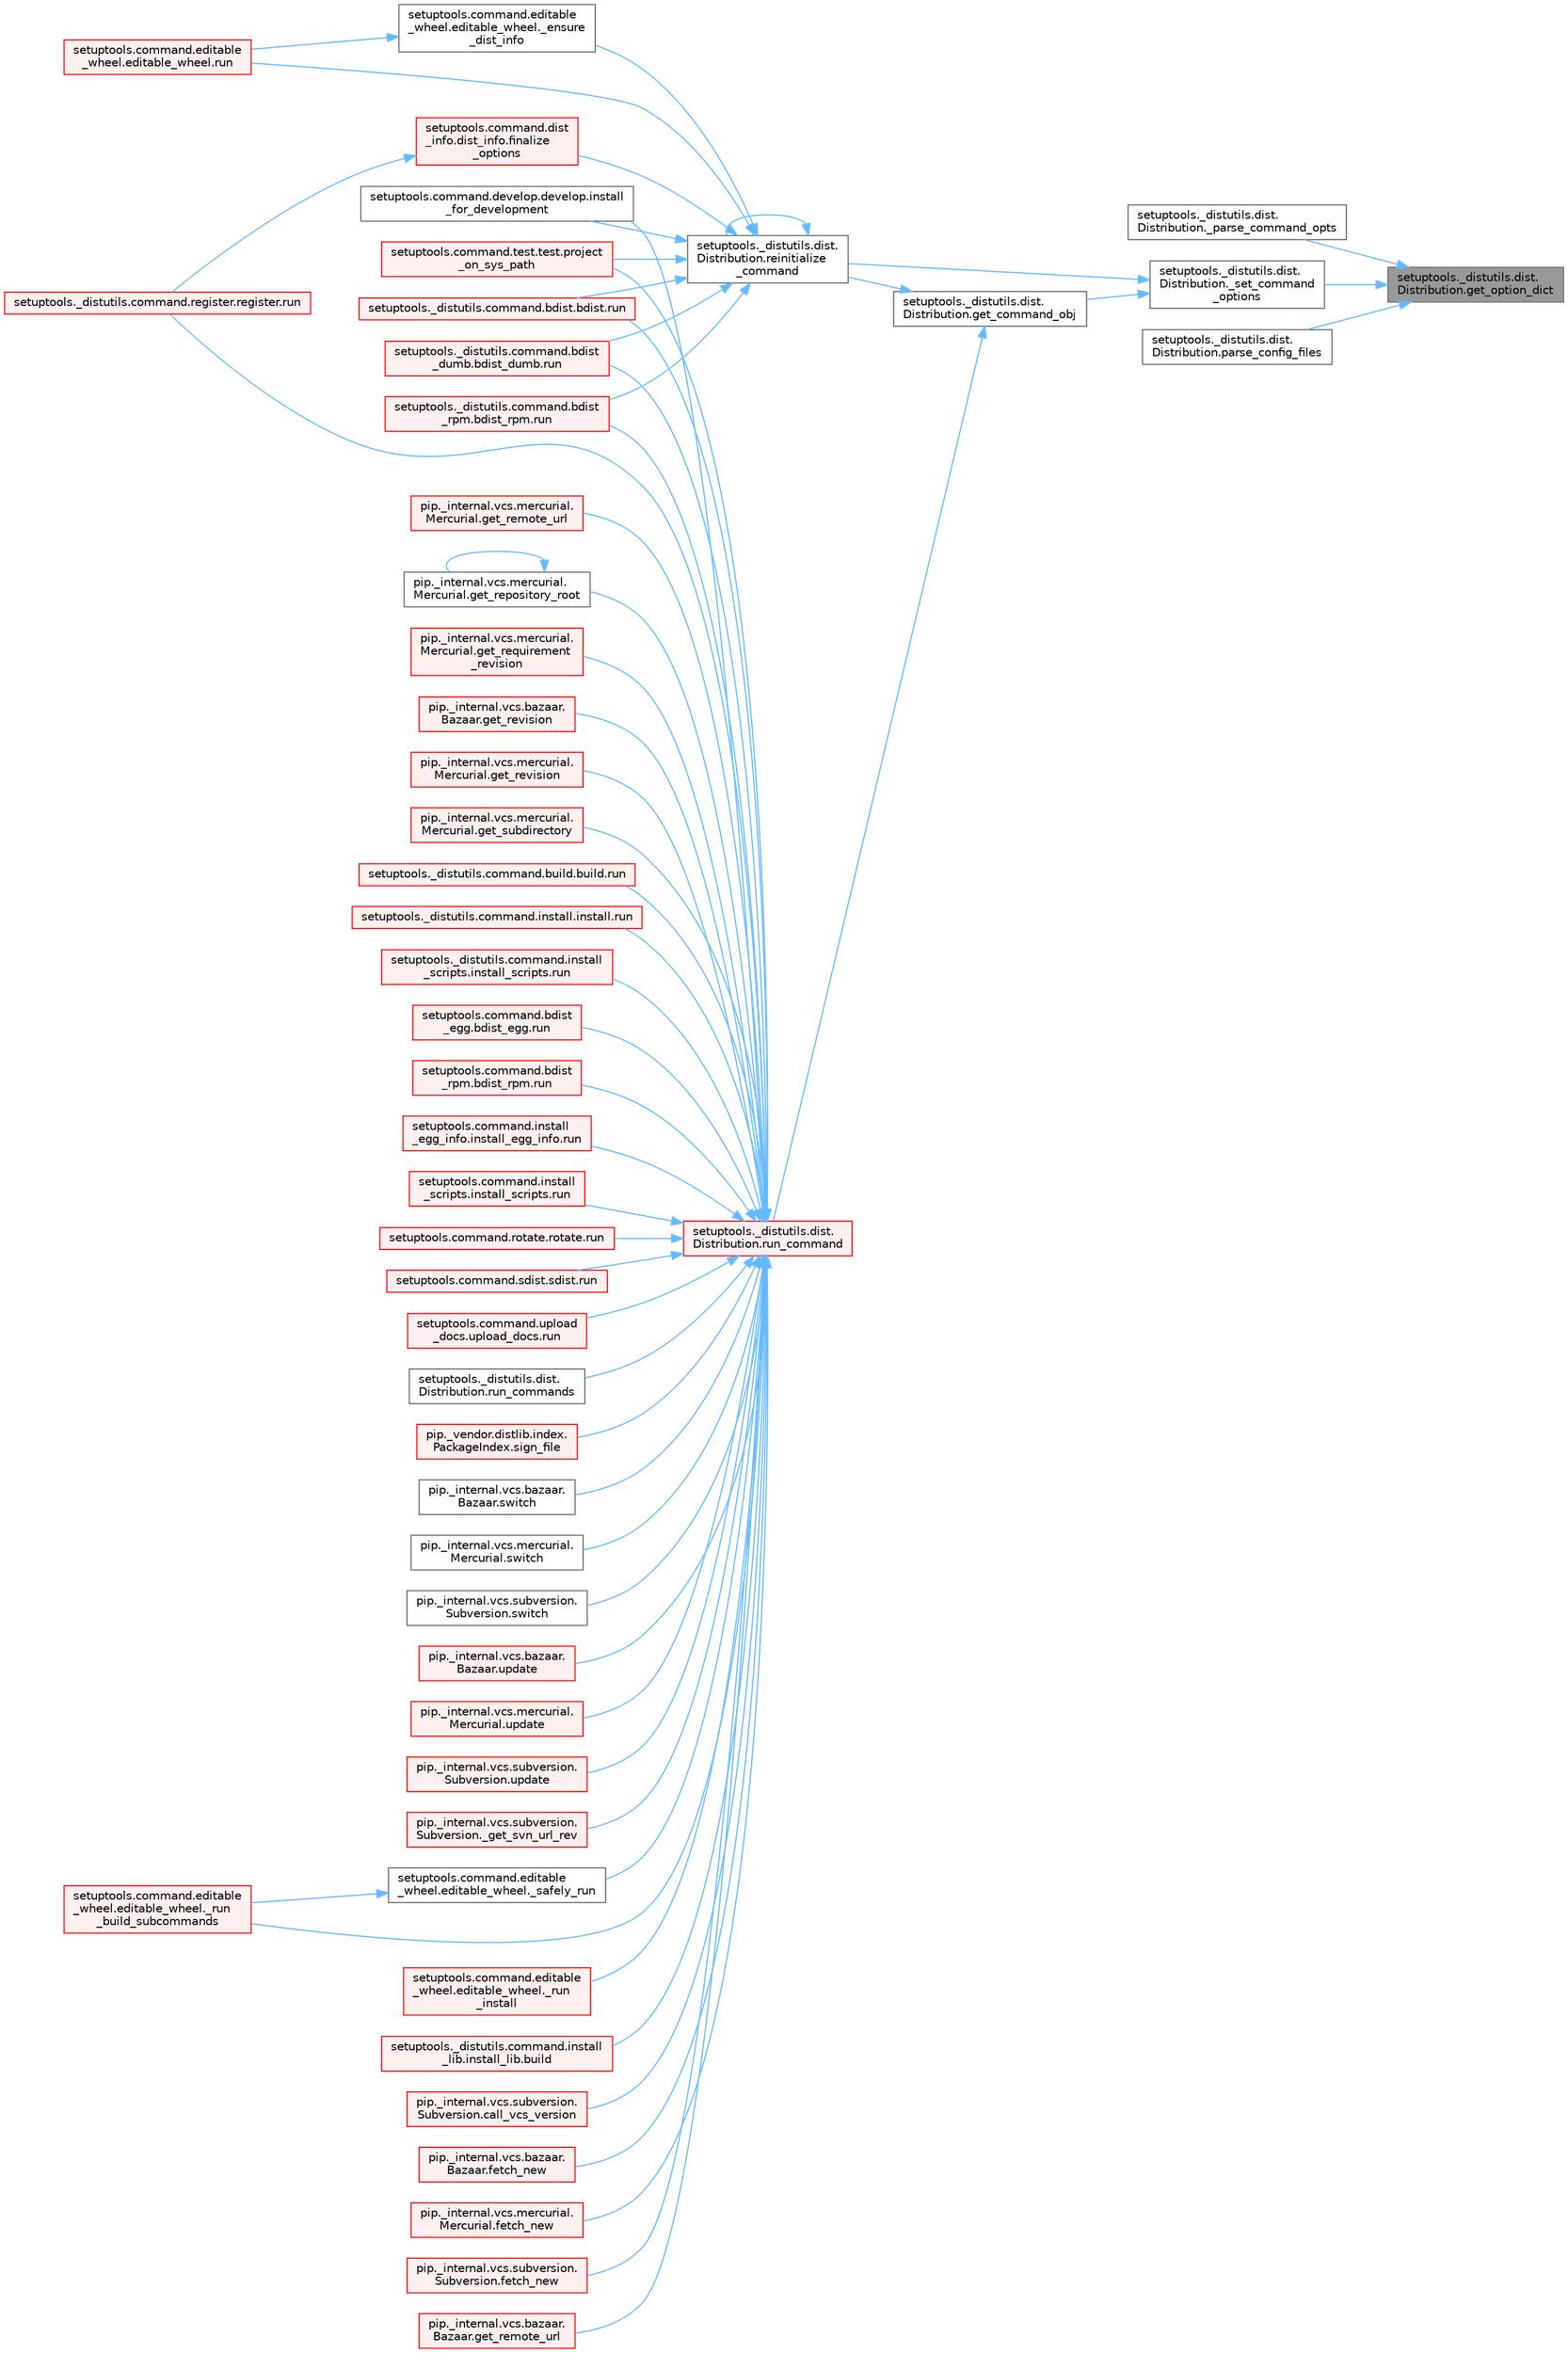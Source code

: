digraph "setuptools._distutils.dist.Distribution.get_option_dict"
{
 // LATEX_PDF_SIZE
  bgcolor="transparent";
  edge [fontname=Helvetica,fontsize=10,labelfontname=Helvetica,labelfontsize=10];
  node [fontname=Helvetica,fontsize=10,shape=box,height=0.2,width=0.4];
  rankdir="RL";
  Node1 [id="Node000001",label="setuptools._distutils.dist.\lDistribution.get_option_dict",height=0.2,width=0.4,color="gray40", fillcolor="grey60", style="filled", fontcolor="black",tooltip=" "];
  Node1 -> Node2 [id="edge1_Node000001_Node000002",dir="back",color="steelblue1",style="solid",tooltip=" "];
  Node2 [id="Node000002",label="setuptools._distutils.dist.\lDistribution._parse_command_opts",height=0.2,width=0.4,color="grey40", fillcolor="white", style="filled",URL="$classsetuptools_1_1__distutils_1_1dist_1_1_distribution.html#adc7b5122bd313cc0c091b2078ecb6c0a",tooltip=" "];
  Node1 -> Node3 [id="edge2_Node000001_Node000003",dir="back",color="steelblue1",style="solid",tooltip=" "];
  Node3 [id="Node000003",label="setuptools._distutils.dist.\lDistribution._set_command\l_options",height=0.2,width=0.4,color="grey40", fillcolor="white", style="filled",URL="$classsetuptools_1_1__distutils_1_1dist_1_1_distribution.html#a18f0a5852aea0864878a3ff850317e8e",tooltip=" "];
  Node3 -> Node4 [id="edge3_Node000003_Node000004",dir="back",color="steelblue1",style="solid",tooltip=" "];
  Node4 [id="Node000004",label="setuptools._distutils.dist.\lDistribution.get_command_obj",height=0.2,width=0.4,color="grey40", fillcolor="white", style="filled",URL="$classsetuptools_1_1__distutils_1_1dist_1_1_distribution.html#a80e8e7bbd4549f6bcfc1203aa0a78690",tooltip=" "];
  Node4 -> Node5 [id="edge4_Node000004_Node000005",dir="back",color="steelblue1",style="solid",tooltip=" "];
  Node5 [id="Node000005",label="setuptools._distutils.dist.\lDistribution.reinitialize\l_command",height=0.2,width=0.4,color="grey40", fillcolor="white", style="filled",URL="$classsetuptools_1_1__distutils_1_1dist_1_1_distribution.html#af2c7f4e88aef83b7998790901d61690c",tooltip=" "];
  Node5 -> Node6 [id="edge5_Node000005_Node000006",dir="back",color="steelblue1",style="solid",tooltip=" "];
  Node6 [id="Node000006",label="setuptools.command.editable\l_wheel.editable_wheel._ensure\l_dist_info",height=0.2,width=0.4,color="grey40", fillcolor="white", style="filled",URL="$classsetuptools_1_1command_1_1editable__wheel_1_1editable__wheel.html#a32893594f23387e938e94fa715d91079",tooltip=" "];
  Node6 -> Node7 [id="edge6_Node000006_Node000007",dir="back",color="steelblue1",style="solid",tooltip=" "];
  Node7 [id="Node000007",label="setuptools.command.editable\l_wheel.editable_wheel.run",height=0.2,width=0.4,color="red", fillcolor="#FFF0F0", style="filled",URL="$classsetuptools_1_1command_1_1editable__wheel_1_1editable__wheel.html#a6181422bbe946a10478b3a2365bfc848",tooltip=" "];
  Node5 -> Node12 [id="edge7_Node000005_Node000012",dir="back",color="steelblue1",style="solid",tooltip=" "];
  Node12 [id="Node000012",label="setuptools.command.dist\l_info.dist_info.finalize\l_options",height=0.2,width=0.4,color="red", fillcolor="#FFF0F0", style="filled",URL="$classsetuptools_1_1command_1_1dist__info_1_1dist__info.html#a1d2714e2ca4129b5b846f52e4c8e3a64",tooltip=" "];
  Node12 -> Node14 [id="edge8_Node000012_Node000014",dir="back",color="steelblue1",style="solid",tooltip=" "];
  Node14 [id="Node000014",label="setuptools._distutils.command.register.register.run",height=0.2,width=0.4,color="red", fillcolor="#FFF0F0", style="filled",URL="$classsetuptools_1_1__distutils_1_1command_1_1register_1_1register.html#a2c04b126757f477c907033d7f3d0e169",tooltip=" "];
  Node5 -> Node15 [id="edge9_Node000005_Node000015",dir="back",color="steelblue1",style="solid",tooltip=" "];
  Node15 [id="Node000015",label="setuptools.command.develop.develop.install\l_for_development",height=0.2,width=0.4,color="grey40", fillcolor="white", style="filled",URL="$classsetuptools_1_1command_1_1develop_1_1develop.html#a35de7e3f44f8096f0334bc5bae4f3966",tooltip=" "];
  Node5 -> Node16 [id="edge10_Node000005_Node000016",dir="back",color="steelblue1",style="solid",tooltip=" "];
  Node16 [id="Node000016",label="setuptools.command.test.test.project\l_on_sys_path",height=0.2,width=0.4,color="red", fillcolor="#FFF0F0", style="filled",URL="$classsetuptools_1_1command_1_1test_1_1test.html#a5b270df5600b6d95c1e0e05e539897a8",tooltip=" "];
  Node5 -> Node5 [id="edge11_Node000005_Node000005",dir="back",color="steelblue1",style="solid",tooltip=" "];
  Node5 -> Node18 [id="edge12_Node000005_Node000018",dir="back",color="steelblue1",style="solid",tooltip=" "];
  Node18 [id="Node000018",label="setuptools._distutils.command.bdist.bdist.run",height=0.2,width=0.4,color="red", fillcolor="#FFF0F0", style="filled",URL="$classsetuptools_1_1__distutils_1_1command_1_1bdist_1_1bdist.html#a6862e6e3bb065ba86a2c337652fbb864",tooltip=" "];
  Node5 -> Node19 [id="edge13_Node000005_Node000019",dir="back",color="steelblue1",style="solid",tooltip=" "];
  Node19 [id="Node000019",label="setuptools._distutils.command.bdist\l_dumb.bdist_dumb.run",height=0.2,width=0.4,color="red", fillcolor="#FFF0F0", style="filled",URL="$classsetuptools_1_1__distutils_1_1command_1_1bdist__dumb_1_1bdist__dumb.html#a1ddf2b2f2332fed447e1f22a0cf6e129",tooltip=" "];
  Node5 -> Node20 [id="edge14_Node000005_Node000020",dir="back",color="steelblue1",style="solid",tooltip=" "];
  Node20 [id="Node000020",label="setuptools._distutils.command.bdist\l_rpm.bdist_rpm.run",height=0.2,width=0.4,color="red", fillcolor="#FFF0F0", style="filled",URL="$classsetuptools_1_1__distutils_1_1command_1_1bdist__rpm_1_1bdist__rpm.html#adcee42c05da0e307fe50ccba1f7efd75",tooltip=" "];
  Node5 -> Node7 [id="edge15_Node000005_Node000007",dir="back",color="steelblue1",style="solid",tooltip=" "];
  Node4 -> Node21 [id="edge16_Node000004_Node000021",dir="back",color="steelblue1",style="solid",tooltip=" "];
  Node21 [id="Node000021",label="setuptools._distutils.dist.\lDistribution.run_command",height=0.2,width=0.4,color="red", fillcolor="#FFF0F0", style="filled",URL="$classsetuptools_1_1__distutils_1_1dist_1_1_distribution.html#af88f5c28eb0069f7f38d97a6ec0b6aa3",tooltip=" "];
  Node21 -> Node22 [id="edge17_Node000021_Node000022",dir="back",color="steelblue1",style="solid",tooltip=" "];
  Node22 [id="Node000022",label="pip._internal.vcs.subversion.\lSubversion._get_svn_url_rev",height=0.2,width=0.4,color="red", fillcolor="#FFF0F0", style="filled",URL="$classpip_1_1__internal_1_1vcs_1_1subversion_1_1_subversion.html#a561b918238c7b04a4b7ddee4a5570f9f",tooltip=" "];
  Node21 -> Node27 [id="edge18_Node000021_Node000027",dir="back",color="steelblue1",style="solid",tooltip=" "];
  Node27 [id="Node000027",label="setuptools.command.editable\l_wheel.editable_wheel._run\l_build_subcommands",height=0.2,width=0.4,color="red", fillcolor="#FFF0F0", style="filled",URL="$classsetuptools_1_1command_1_1editable__wheel_1_1editable__wheel.html#a5a1d2b004b213e6e74118156431e9475",tooltip=" "];
  Node21 -> Node30 [id="edge19_Node000021_Node000030",dir="back",color="steelblue1",style="solid",tooltip=" "];
  Node30 [id="Node000030",label="setuptools.command.editable\l_wheel.editable_wheel._run\l_install",height=0.2,width=0.4,color="red", fillcolor="#FFF0F0", style="filled",URL="$classsetuptools_1_1command_1_1editable__wheel_1_1editable__wheel.html#aba952add5a0ce87ee98e3c00882a08d6",tooltip=" "];
  Node21 -> Node31 [id="edge20_Node000021_Node000031",dir="back",color="steelblue1",style="solid",tooltip=" "];
  Node31 [id="Node000031",label="setuptools.command.editable\l_wheel.editable_wheel._safely_run",height=0.2,width=0.4,color="grey40", fillcolor="white", style="filled",URL="$classsetuptools_1_1command_1_1editable__wheel_1_1editable__wheel.html#a6da651144035301b28de27c71676f28a",tooltip=" "];
  Node31 -> Node27 [id="edge21_Node000031_Node000027",dir="back",color="steelblue1",style="solid",tooltip=" "];
  Node21 -> Node32 [id="edge22_Node000021_Node000032",dir="back",color="steelblue1",style="solid",tooltip=" "];
  Node32 [id="Node000032",label="setuptools._distutils.command.install\l_lib.install_lib.build",height=0.2,width=0.4,color="red", fillcolor="#FFF0F0", style="filled",URL="$classsetuptools_1_1__distutils_1_1command_1_1install__lib_1_1install__lib.html#a768766a6c24f04a7de30fbe94e3c4aa4",tooltip=" "];
  Node21 -> Node35 [id="edge23_Node000021_Node000035",dir="back",color="steelblue1",style="solid",tooltip=" "];
  Node35 [id="Node000035",label="pip._internal.vcs.subversion.\lSubversion.call_vcs_version",height=0.2,width=0.4,color="red", fillcolor="#FFF0F0", style="filled",URL="$classpip_1_1__internal_1_1vcs_1_1subversion_1_1_subversion.html#a4b081bea84b9d238f0f2fb6358d51168",tooltip=" "];
  Node21 -> Node2338 [id="edge24_Node000021_Node002338",dir="back",color="steelblue1",style="solid",tooltip=" "];
  Node2338 [id="Node002338",label="pip._internal.vcs.bazaar.\lBazaar.fetch_new",height=0.2,width=0.4,color="red", fillcolor="#FFF0F0", style="filled",URL="$classpip_1_1__internal_1_1vcs_1_1bazaar_1_1_bazaar.html#acafcbf2930a1cfdf60c30f760d6e07bb",tooltip=" "];
  Node21 -> Node2339 [id="edge25_Node000021_Node002339",dir="back",color="steelblue1",style="solid",tooltip=" "];
  Node2339 [id="Node002339",label="pip._internal.vcs.mercurial.\lMercurial.fetch_new",height=0.2,width=0.4,color="red", fillcolor="#FFF0F0", style="filled",URL="$classpip_1_1__internal_1_1vcs_1_1mercurial_1_1_mercurial.html#ae29d60a7ff4cdd5a5f6f5924aab0705c",tooltip=" "];
  Node21 -> Node38 [id="edge26_Node000021_Node000038",dir="back",color="steelblue1",style="solid",tooltip=" "];
  Node38 [id="Node000038",label="pip._internal.vcs.subversion.\lSubversion.fetch_new",height=0.2,width=0.4,color="red", fillcolor="#FFF0F0", style="filled",URL="$classpip_1_1__internal_1_1vcs_1_1subversion_1_1_subversion.html#a77872d266502778f01705398673cd459",tooltip=" "];
  Node21 -> Node2340 [id="edge27_Node000021_Node002340",dir="back",color="steelblue1",style="solid",tooltip=" "];
  Node2340 [id="Node002340",label="pip._internal.vcs.bazaar.\lBazaar.get_remote_url",height=0.2,width=0.4,color="red", fillcolor="#FFF0F0", style="filled",URL="$classpip_1_1__internal_1_1vcs_1_1bazaar_1_1_bazaar.html#a7ca2695eb981353537146db34d8adc6c",tooltip=" "];
  Node21 -> Node2341 [id="edge28_Node000021_Node002341",dir="back",color="steelblue1",style="solid",tooltip=" "];
  Node2341 [id="Node002341",label="pip._internal.vcs.mercurial.\lMercurial.get_remote_url",height=0.2,width=0.4,color="red", fillcolor="#FFF0F0", style="filled",URL="$classpip_1_1__internal_1_1vcs_1_1mercurial_1_1_mercurial.html#a181d844b6242c988eab721964c8fc225",tooltip=" "];
  Node21 -> Node2342 [id="edge29_Node000021_Node002342",dir="back",color="steelblue1",style="solid",tooltip=" "];
  Node2342 [id="Node002342",label="pip._internal.vcs.mercurial.\lMercurial.get_repository_root",height=0.2,width=0.4,color="grey40", fillcolor="white", style="filled",URL="$classpip_1_1__internal_1_1vcs_1_1mercurial_1_1_mercurial.html#a440557c19596d8b32e550178393ac56b",tooltip=" "];
  Node2342 -> Node2342 [id="edge30_Node002342_Node002342",dir="back",color="steelblue1",style="solid",tooltip=" "];
  Node21 -> Node2343 [id="edge31_Node000021_Node002343",dir="back",color="steelblue1",style="solid",tooltip=" "];
  Node2343 [id="Node002343",label="pip._internal.vcs.mercurial.\lMercurial.get_requirement\l_revision",height=0.2,width=0.4,color="red", fillcolor="#FFF0F0", style="filled",URL="$classpip_1_1__internal_1_1vcs_1_1mercurial_1_1_mercurial.html#af179b008f1836297ecee0e665421ae66",tooltip=" "];
  Node21 -> Node2344 [id="edge32_Node000021_Node002344",dir="back",color="steelblue1",style="solid",tooltip=" "];
  Node2344 [id="Node002344",label="pip._internal.vcs.bazaar.\lBazaar.get_revision",height=0.2,width=0.4,color="red", fillcolor="#FFF0F0", style="filled",URL="$classpip_1_1__internal_1_1vcs_1_1bazaar_1_1_bazaar.html#a1c1d94fd7c494b376d82874c99857903",tooltip=" "];
  Node21 -> Node2345 [id="edge33_Node000021_Node002345",dir="back",color="steelblue1",style="solid",tooltip=" "];
  Node2345 [id="Node002345",label="pip._internal.vcs.mercurial.\lMercurial.get_revision",height=0.2,width=0.4,color="red", fillcolor="#FFF0F0", style="filled",URL="$classpip_1_1__internal_1_1vcs_1_1mercurial_1_1_mercurial.html#ab89d500793ab8eeb2d882e5ee5835236",tooltip=" "];
  Node21 -> Node2346 [id="edge34_Node000021_Node002346",dir="back",color="steelblue1",style="solid",tooltip=" "];
  Node2346 [id="Node002346",label="pip._internal.vcs.mercurial.\lMercurial.get_subdirectory",height=0.2,width=0.4,color="red", fillcolor="#FFF0F0", style="filled",URL="$classpip_1_1__internal_1_1vcs_1_1mercurial_1_1_mercurial.html#a3c6d97ec6bdd2f07c86b09bbdc5cba64",tooltip=" "];
  Node21 -> Node15 [id="edge35_Node000021_Node000015",dir="back",color="steelblue1",style="solid",tooltip=" "];
  Node21 -> Node16 [id="edge36_Node000021_Node000016",dir="back",color="steelblue1",style="solid",tooltip=" "];
  Node21 -> Node18 [id="edge37_Node000021_Node000018",dir="back",color="steelblue1",style="solid",tooltip=" "];
  Node21 -> Node19 [id="edge38_Node000021_Node000019",dir="back",color="steelblue1",style="solid",tooltip=" "];
  Node21 -> Node20 [id="edge39_Node000021_Node000020",dir="back",color="steelblue1",style="solid",tooltip=" "];
  Node21 -> Node2347 [id="edge40_Node000021_Node002347",dir="back",color="steelblue1",style="solid",tooltip=" "];
  Node2347 [id="Node002347",label="setuptools._distutils.command.build.build.run",height=0.2,width=0.4,color="red", fillcolor="#FFF0F0", style="filled",URL="$classsetuptools_1_1__distutils_1_1command_1_1build_1_1build.html#a32d79092f6ba3b52037422e0e6b1c8f7",tooltip=" "];
  Node21 -> Node193 [id="edge41_Node000021_Node000193",dir="back",color="steelblue1",style="solid",tooltip=" "];
  Node193 [id="Node000193",label="setuptools._distutils.command.install.install.run",height=0.2,width=0.4,color="red", fillcolor="#FFF0F0", style="filled",URL="$classsetuptools_1_1__distutils_1_1command_1_1install_1_1install.html#a334865e31c8184ad6db89bade3233a4f",tooltip=" "];
  Node21 -> Node2348 [id="edge42_Node000021_Node002348",dir="back",color="steelblue1",style="solid",tooltip=" "];
  Node2348 [id="Node002348",label="setuptools._distutils.command.install\l_scripts.install_scripts.run",height=0.2,width=0.4,color="red", fillcolor="#FFF0F0", style="filled",URL="$classsetuptools_1_1__distutils_1_1command_1_1install__scripts_1_1install__scripts.html#a94ee81263a2b9d0d2a5c2793b58fc954",tooltip=" "];
  Node21 -> Node14 [id="edge43_Node000021_Node000014",dir="back",color="steelblue1",style="solid",tooltip=" "];
  Node21 -> Node2349 [id="edge44_Node000021_Node002349",dir="back",color="steelblue1",style="solid",tooltip=" "];
  Node2349 [id="Node002349",label="setuptools.command.bdist\l_egg.bdist_egg.run",height=0.2,width=0.4,color="red", fillcolor="#FFF0F0", style="filled",URL="$classsetuptools_1_1command_1_1bdist__egg_1_1bdist__egg.html#a1d5efaf94859f9b85520a1ca39e59d39",tooltip=" "];
  Node21 -> Node2350 [id="edge45_Node000021_Node002350",dir="back",color="steelblue1",style="solid",tooltip=" "];
  Node2350 [id="Node002350",label="setuptools.command.bdist\l_rpm.bdist_rpm.run",height=0.2,width=0.4,color="red", fillcolor="#FFF0F0", style="filled",URL="$classsetuptools_1_1command_1_1bdist__rpm_1_1bdist__rpm.html#a05458d5eb47582848fe153235ad4a04d",tooltip=" "];
  Node21 -> Node362 [id="edge46_Node000021_Node000362",dir="back",color="steelblue1",style="solid",tooltip=" "];
  Node362 [id="Node000362",label="setuptools.command.install\l_egg_info.install_egg_info.run",height=0.2,width=0.4,color="red", fillcolor="#FFF0F0", style="filled",URL="$classsetuptools_1_1command_1_1install__egg__info_1_1install__egg__info.html#a0f1546b2a4a230ae8a4e0aaa4706579e",tooltip=" "];
  Node21 -> Node2351 [id="edge47_Node000021_Node002351",dir="back",color="steelblue1",style="solid",tooltip=" "];
  Node2351 [id="Node002351",label="setuptools.command.install\l_scripts.install_scripts.run",height=0.2,width=0.4,color="red", fillcolor="#FFF0F0", style="filled",URL="$classsetuptools_1_1command_1_1install__scripts_1_1install__scripts.html#ac198cbcee24f1e833a37ee4cf7e89849",tooltip=" "];
  Node21 -> Node2352 [id="edge48_Node000021_Node002352",dir="back",color="steelblue1",style="solid",tooltip=" "];
  Node2352 [id="Node002352",label="setuptools.command.rotate.rotate.run",height=0.2,width=0.4,color="red", fillcolor="#FFF0F0", style="filled",URL="$classsetuptools_1_1command_1_1rotate_1_1rotate.html#a9054b17464c6a651b9c7e2ec5ea23fcf",tooltip=" "];
  Node21 -> Node2353 [id="edge49_Node000021_Node002353",dir="back",color="steelblue1",style="solid",tooltip=" "];
  Node2353 [id="Node002353",label="setuptools.command.sdist.sdist.run",height=0.2,width=0.4,color="red", fillcolor="#FFF0F0", style="filled",URL="$classsetuptools_1_1command_1_1sdist_1_1sdist.html#aa5355aa122aca4ed9e8bac61946053ed",tooltip=" "];
  Node21 -> Node67 [id="edge50_Node000021_Node000067",dir="back",color="steelblue1",style="solid",tooltip=" "];
  Node67 [id="Node000067",label="setuptools.command.upload\l_docs.upload_docs.run",height=0.2,width=0.4,color="red", fillcolor="#FFF0F0", style="filled",URL="$classsetuptools_1_1command_1_1upload__docs_1_1upload__docs.html#aa4dc06178a865c40dcd7fe0cd77a2bfe",tooltip=" "];
  Node21 -> Node2354 [id="edge51_Node000021_Node002354",dir="back",color="steelblue1",style="solid",tooltip=" "];
  Node2354 [id="Node002354",label="setuptools._distutils.dist.\lDistribution.run_commands",height=0.2,width=0.4,color="grey40", fillcolor="white", style="filled",URL="$classsetuptools_1_1__distutils_1_1dist_1_1_distribution.html#af2cf2ea3c9181b59283aeafe11578cab",tooltip=" "];
  Node21 -> Node2355 [id="edge52_Node000021_Node002355",dir="back",color="steelblue1",style="solid",tooltip=" "];
  Node2355 [id="Node002355",label="pip._vendor.distlib.index.\lPackageIndex.sign_file",height=0.2,width=0.4,color="red", fillcolor="#FFF0F0", style="filled",URL="$classpip_1_1__vendor_1_1distlib_1_1index_1_1_package_index.html#ad24c4f5bfa20ab345bffcdf7e45d024e",tooltip=" "];
  Node21 -> Node2356 [id="edge53_Node000021_Node002356",dir="back",color="steelblue1",style="solid",tooltip=" "];
  Node2356 [id="Node002356",label="pip._internal.vcs.bazaar.\lBazaar.switch",height=0.2,width=0.4,color="grey40", fillcolor="white", style="filled",URL="$classpip_1_1__internal_1_1vcs_1_1bazaar_1_1_bazaar.html#ac13aebed9aad0d0cb0ce46d3ba02f3b6",tooltip=" "];
  Node21 -> Node2357 [id="edge54_Node000021_Node002357",dir="back",color="steelblue1",style="solid",tooltip=" "];
  Node2357 [id="Node002357",label="pip._internal.vcs.mercurial.\lMercurial.switch",height=0.2,width=0.4,color="grey40", fillcolor="white", style="filled",URL="$classpip_1_1__internal_1_1vcs_1_1mercurial_1_1_mercurial.html#a5074f4358bf4c1df0e3d1c4dd6da1a39",tooltip=" "];
  Node21 -> Node39 [id="edge55_Node000021_Node000039",dir="back",color="steelblue1",style="solid",tooltip=" "];
  Node39 [id="Node000039",label="pip._internal.vcs.subversion.\lSubversion.switch",height=0.2,width=0.4,color="grey40", fillcolor="white", style="filled",URL="$classpip_1_1__internal_1_1vcs_1_1subversion_1_1_subversion.html#a1d3d43f4e8db6cc7f59a748ce504b7de",tooltip=" "];
  Node21 -> Node2358 [id="edge56_Node000021_Node002358",dir="back",color="steelblue1",style="solid",tooltip=" "];
  Node2358 [id="Node002358",label="pip._internal.vcs.bazaar.\lBazaar.update",height=0.2,width=0.4,color="red", fillcolor="#FFF0F0", style="filled",URL="$classpip_1_1__internal_1_1vcs_1_1bazaar_1_1_bazaar.html#ab72f9605304d0f45c9cee1b01475db15",tooltip=" "];
  Node21 -> Node2359 [id="edge57_Node000021_Node002359",dir="back",color="steelblue1",style="solid",tooltip=" "];
  Node2359 [id="Node002359",label="pip._internal.vcs.mercurial.\lMercurial.update",height=0.2,width=0.4,color="red", fillcolor="#FFF0F0", style="filled",URL="$classpip_1_1__internal_1_1vcs_1_1mercurial_1_1_mercurial.html#ab20d928e9af6ddb8d125f17805b56433",tooltip=" "];
  Node21 -> Node40 [id="edge58_Node000021_Node000040",dir="back",color="steelblue1",style="solid",tooltip=" "];
  Node40 [id="Node000040",label="pip._internal.vcs.subversion.\lSubversion.update",height=0.2,width=0.4,color="red", fillcolor="#FFF0F0", style="filled",URL="$classpip_1_1__internal_1_1vcs_1_1subversion_1_1_subversion.html#a6ffdf52e473391cd02f543f30e12cc94",tooltip=" "];
  Node3 -> Node5 [id="edge59_Node000003_Node000005",dir="back",color="steelblue1",style="solid",tooltip=" "];
  Node1 -> Node3186 [id="edge60_Node000001_Node003186",dir="back",color="steelblue1",style="solid",tooltip=" "];
  Node3186 [id="Node003186",label="setuptools._distutils.dist.\lDistribution.parse_config_files",height=0.2,width=0.4,color="grey40", fillcolor="white", style="filled",URL="$classsetuptools_1_1__distutils_1_1dist_1_1_distribution.html#a43a8ffba36463f9d3cf2ec6319ba8a0b",tooltip=" "];
}

